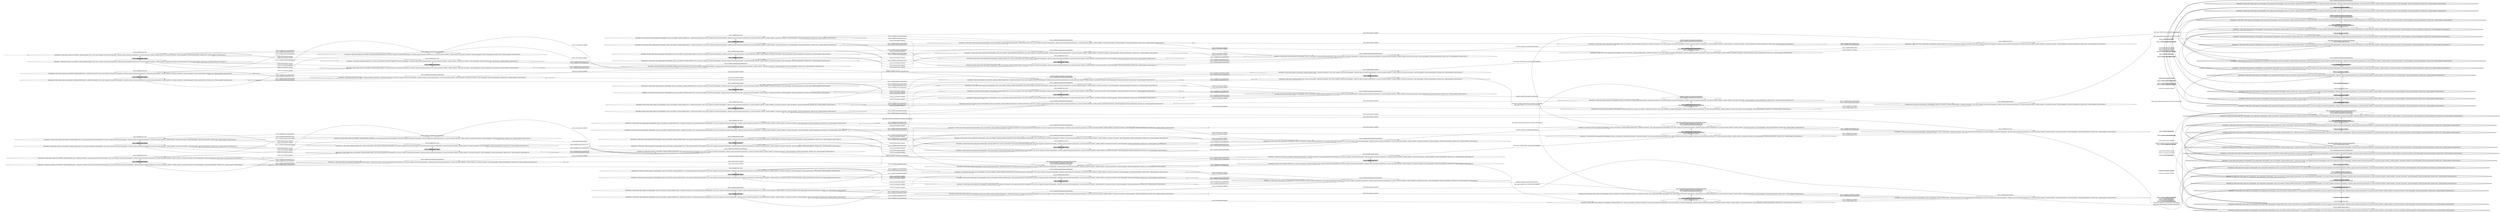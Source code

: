 digraph {
rankdir="LR"
s0[label="State(index=0, fluent atoms=[(power_avail satellite0), (pointing satellite0 star1)], static atoms=[(supports instrument0 thermograph0), (calibration_target instrument0 groundstation0), (on_board instrument0 satellite0), (satellite satellite0), (instrument instrument0), (mode thermograph0), (direction groundstation0), (direction star1), (direction planet2)], derived atoms=[])"]
s1[label="State(index=1, fluent atoms=[(pointing satellite0 star1), (power_on instrument0)], static atoms=[(supports instrument0 thermograph0), (calibration_target instrument0 groundstation0), (on_board instrument0 satellite0), (satellite satellite0), (instrument instrument0), (mode thermograph0), (direction groundstation0), (direction star1), (direction planet2)], derived atoms=[])"]
s2[label="State(index=2, fluent atoms=[(power_avail satellite0), (pointing satellite0 planet2)], static atoms=[(supports instrument0 thermograph0), (calibration_target instrument0 groundstation0), (on_board instrument0 satellite0), (satellite satellite0), (instrument instrument0), (mode thermograph0), (direction groundstation0), (direction star1), (direction planet2)], derived atoms=[])"]
s3[label="State(index=3, fluent atoms=[(power_avail satellite0), (pointing satellite0 groundstation0)], static atoms=[(supports instrument0 thermograph0), (calibration_target instrument0 groundstation0), (on_board instrument0 satellite0), (satellite satellite0), (instrument instrument0), (mode thermograph0), (direction groundstation0), (direction star1), (direction planet2)], derived atoms=[])"]
s4[label="State(index=4, fluent atoms=[(power_on instrument0), (pointing satellite0 groundstation0)], static atoms=[(supports instrument0 thermograph0), (calibration_target instrument0 groundstation0), (on_board instrument0 satellite0), (satellite satellite0), (instrument instrument0), (mode thermograph0), (direction groundstation0), (direction star1), (direction planet2)], derived atoms=[])"]
s5[label="State(index=5, fluent atoms=[(power_on instrument0), (pointing satellite0 planet2)], static atoms=[(supports instrument0 thermograph0), (calibration_target instrument0 groundstation0), (on_board instrument0 satellite0), (satellite satellite0), (instrument instrument0), (mode thermograph0), (direction groundstation0), (direction star1), (direction planet2)], derived atoms=[])"]
s6[label="State(index=6, fluent atoms=[(power_on instrument0), (pointing satellite0 groundstation0), (calibrated instrument0)], static atoms=[(supports instrument0 thermograph0), (calibration_target instrument0 groundstation0), (on_board instrument0 satellite0), (satellite satellite0), (instrument instrument0), (mode thermograph0), (direction groundstation0), (direction star1), (direction planet2)], derived atoms=[])"]
s7[label="State(index=7, fluent atoms=[(power_avail satellite0), (pointing satellite0 groundstation0), (calibrated instrument0)], static atoms=[(supports instrument0 thermograph0), (calibration_target instrument0 groundstation0), (on_board instrument0 satellite0), (satellite satellite0), (instrument instrument0), (mode thermograph0), (direction groundstation0), (direction star1), (direction planet2)], derived atoms=[])"]
s8[label="State(index=8, fluent atoms=[(pointing satellite0 star1), (power_on instrument0), (calibrated instrument0)], static atoms=[(supports instrument0 thermograph0), (calibration_target instrument0 groundstation0), (on_board instrument0 satellite0), (satellite satellite0), (instrument instrument0), (mode thermograph0), (direction groundstation0), (direction star1), (direction planet2)], derived atoms=[])"]
s9[label="State(index=9, fluent atoms=[(power_on instrument0), (pointing satellite0 planet2), (calibrated instrument0)], static atoms=[(supports instrument0 thermograph0), (calibration_target instrument0 groundstation0), (on_board instrument0 satellite0), (satellite satellite0), (instrument instrument0), (mode thermograph0), (direction groundstation0), (direction star1), (direction planet2)], derived atoms=[])"]
s10[label="State(index=10, fluent atoms=[(power_on instrument0), (pointing satellite0 groundstation0), (calibrated instrument0), (have_image groundstation0 thermograph0)], static atoms=[(supports instrument0 thermograph0), (calibration_target instrument0 groundstation0), (on_board instrument0 satellite0), (satellite satellite0), (instrument instrument0), (mode thermograph0), (direction groundstation0), (direction star1), (direction planet2)], derived atoms=[])"]
s11[label="State(index=11, fluent atoms=[(power_avail satellite0), (pointing satellite0 groundstation0), (calibrated instrument0), (have_image groundstation0 thermograph0)], static atoms=[(supports instrument0 thermograph0), (calibration_target instrument0 groundstation0), (on_board instrument0 satellite0), (satellite satellite0), (instrument instrument0), (mode thermograph0), (direction groundstation0), (direction star1), (direction planet2)], derived atoms=[])"]
s12[label="State(index=12, fluent atoms=[(pointing satellite0 star1), (power_on instrument0), (calibrated instrument0), (have_image groundstation0 thermograph0)], static atoms=[(supports instrument0 thermograph0), (calibration_target instrument0 groundstation0), (on_board instrument0 satellite0), (satellite satellite0), (instrument instrument0), (mode thermograph0), (direction groundstation0), (direction star1), (direction planet2)], derived atoms=[])"]
s13[label="State(index=13, fluent atoms=[(power_on instrument0), (pointing satellite0 planet2), (calibrated instrument0), (have_image groundstation0 thermograph0)], static atoms=[(supports instrument0 thermograph0), (calibration_target instrument0 groundstation0), (on_board instrument0 satellite0), (satellite satellite0), (instrument instrument0), (mode thermograph0), (direction groundstation0), (direction star1), (direction planet2)], derived atoms=[])"]
s14[label="State(index=14, fluent atoms=[(power_avail satellite0), (pointing satellite0 planet2), (calibrated instrument0), (have_image groundstation0 thermograph0)], static atoms=[(supports instrument0 thermograph0), (calibration_target instrument0 groundstation0), (on_board instrument0 satellite0), (satellite satellite0), (instrument instrument0), (mode thermograph0), (direction groundstation0), (direction star1), (direction planet2)], derived atoms=[])"]
s15[label="State(index=15, fluent atoms=[(have_image planet2 thermograph0), (power_on instrument0), (pointing satellite0 planet2), (calibrated instrument0), (have_image groundstation0 thermograph0)], static atoms=[(supports instrument0 thermograph0), (calibration_target instrument0 groundstation0), (on_board instrument0 satellite0), (satellite satellite0), (instrument instrument0), (mode thermograph0), (direction groundstation0), (direction star1), (direction planet2)], derived atoms=[])"]
s16[label="State(index=16, fluent atoms=[(have_image planet2 thermograph0), (power_avail satellite0), (pointing satellite0 planet2), (calibrated instrument0), (have_image groundstation0 thermograph0)], static atoms=[(supports instrument0 thermograph0), (calibration_target instrument0 groundstation0), (on_board instrument0 satellite0), (satellite satellite0), (instrument instrument0), (mode thermograph0), (direction groundstation0), (direction star1), (direction planet2)], derived atoms=[])"]
s17[label="State(index=17, fluent atoms=[(have_image planet2 thermograph0), (pointing satellite0 star1), (power_on instrument0), (calibrated instrument0), (have_image groundstation0 thermograph0)], static atoms=[(supports instrument0 thermograph0), (calibration_target instrument0 groundstation0), (on_board instrument0 satellite0), (satellite satellite0), (instrument instrument0), (mode thermograph0), (direction groundstation0), (direction star1), (direction planet2)], derived atoms=[])"]
s18[label="State(index=18, fluent atoms=[(have_image planet2 thermograph0), (power_on instrument0), (pointing satellite0 groundstation0), (calibrated instrument0), (have_image groundstation0 thermograph0)], static atoms=[(supports instrument0 thermograph0), (calibration_target instrument0 groundstation0), (on_board instrument0 satellite0), (satellite satellite0), (instrument instrument0), (mode thermograph0), (direction groundstation0), (direction star1), (direction planet2)], derived atoms=[])"]
s19[label="State(index=19, fluent atoms=[(have_image planet2 thermograph0), (power_avail satellite0), (pointing satellite0 groundstation0), (calibrated instrument0), (have_image groundstation0 thermograph0)], static atoms=[(supports instrument0 thermograph0), (calibration_target instrument0 groundstation0), (on_board instrument0 satellite0), (satellite satellite0), (instrument instrument0), (mode thermograph0), (direction groundstation0), (direction star1), (direction planet2)], derived atoms=[])"]
s20[label="State(index=20, fluent atoms=[(have_image planet2 thermograph0), (power_on instrument0), (pointing satellite0 groundstation0), (have_image groundstation0 thermograph0)], static atoms=[(supports instrument0 thermograph0), (calibration_target instrument0 groundstation0), (on_board instrument0 satellite0), (satellite satellite0), (instrument instrument0), (mode thermograph0), (direction groundstation0), (direction star1), (direction planet2)], derived atoms=[])"]
s21[label="State(index=21, fluent atoms=[(have_image planet2 thermograph0), (power_avail satellite0), (pointing satellite0 star1), (calibrated instrument0), (have_image groundstation0 thermograph0)], static atoms=[(supports instrument0 thermograph0), (calibration_target instrument0 groundstation0), (on_board instrument0 satellite0), (satellite satellite0), (instrument instrument0), (mode thermograph0), (direction groundstation0), (direction star1), (direction planet2)], derived atoms=[])"]
s22[label="State(index=22, fluent atoms=[(have_image planet2 thermograph0), (pointing satellite0 star1), (power_on instrument0), (have_image groundstation0 thermograph0)], static atoms=[(supports instrument0 thermograph0), (calibration_target instrument0 groundstation0), (on_board instrument0 satellite0), (satellite satellite0), (instrument instrument0), (mode thermograph0), (direction groundstation0), (direction star1), (direction planet2)], derived atoms=[])"]
s23[label="State(index=23, fluent atoms=[(have_image planet2 thermograph0), (power_avail satellite0), (pointing satellite0 star1), (have_image groundstation0 thermograph0)], static atoms=[(supports instrument0 thermograph0), (calibration_target instrument0 groundstation0), (on_board instrument0 satellite0), (satellite satellite0), (instrument instrument0), (mode thermograph0), (direction groundstation0), (direction star1), (direction planet2)], derived atoms=[])"]
s24[label="State(index=24, fluent atoms=[(have_image planet2 thermograph0), (power_on instrument0), (pointing satellite0 planet2), (have_image groundstation0 thermograph0)], static atoms=[(supports instrument0 thermograph0), (calibration_target instrument0 groundstation0), (on_board instrument0 satellite0), (satellite satellite0), (instrument instrument0), (mode thermograph0), (direction groundstation0), (direction star1), (direction planet2)], derived atoms=[])"]
s25[label="State(index=25, fluent atoms=[(have_image planet2 thermograph0), (power_avail satellite0), (pointing satellite0 planet2), (have_image groundstation0 thermograph0)], static atoms=[(supports instrument0 thermograph0), (calibration_target instrument0 groundstation0), (on_board instrument0 satellite0), (satellite satellite0), (instrument instrument0), (mode thermograph0), (direction groundstation0), (direction star1), (direction planet2)], derived atoms=[])"]
s26[label="State(index=26, fluent atoms=[(have_image planet2 thermograph0), (power_avail satellite0), (pointing satellite0 groundstation0), (have_image groundstation0 thermograph0)], static atoms=[(supports instrument0 thermograph0), (calibration_target instrument0 groundstation0), (on_board instrument0 satellite0), (satellite satellite0), (instrument instrument0), (mode thermograph0), (direction groundstation0), (direction star1), (direction planet2)], derived atoms=[])"]
s27[peripheries=2,label="State(index=27, fluent atoms=[(have_image star1 thermograph0), (have_image planet2 thermograph0), (pointing satellite0 star1), (power_on instrument0), (calibrated instrument0), (have_image groundstation0 thermograph0)], static atoms=[(supports instrument0 thermograph0), (calibration_target instrument0 groundstation0), (on_board instrument0 satellite0), (satellite satellite0), (instrument instrument0), (mode thermograph0), (direction groundstation0), (direction star1), (direction planet2)], derived atoms=[])"]
s28[peripheries=2,label="State(index=28, fluent atoms=[(have_image star1 thermograph0), (have_image planet2 thermograph0), (power_avail satellite0), (pointing satellite0 star1), (calibrated instrument0), (have_image groundstation0 thermograph0)], static atoms=[(supports instrument0 thermograph0), (calibration_target instrument0 groundstation0), (on_board instrument0 satellite0), (satellite satellite0), (instrument instrument0), (mode thermograph0), (direction groundstation0), (direction star1), (direction planet2)], derived atoms=[])"]
s29[peripheries=2,label="State(index=29, fluent atoms=[(have_image star1 thermograph0), (have_image planet2 thermograph0), (power_on instrument0), (pointing satellite0 planet2), (calibrated instrument0), (have_image groundstation0 thermograph0)], static atoms=[(supports instrument0 thermograph0), (calibration_target instrument0 groundstation0), (on_board instrument0 satellite0), (satellite satellite0), (instrument instrument0), (mode thermograph0), (direction groundstation0), (direction star1), (direction planet2)], derived atoms=[])"]
s30[peripheries=2,label="State(index=30, fluent atoms=[(have_image star1 thermograph0), (have_image planet2 thermograph0), (power_on instrument0), (pointing satellite0 groundstation0), (calibrated instrument0), (have_image groundstation0 thermograph0)], static atoms=[(supports instrument0 thermograph0), (calibration_target instrument0 groundstation0), (on_board instrument0 satellite0), (satellite satellite0), (instrument instrument0), (mode thermograph0), (direction groundstation0), (direction star1), (direction planet2)], derived atoms=[])"]
s31[peripheries=2,label="State(index=31, fluent atoms=[(have_image star1 thermograph0), (have_image planet2 thermograph0), (power_avail satellite0), (pointing satellite0 groundstation0), (calibrated instrument0), (have_image groundstation0 thermograph0)], static atoms=[(supports instrument0 thermograph0), (calibration_target instrument0 groundstation0), (on_board instrument0 satellite0), (satellite satellite0), (instrument instrument0), (mode thermograph0), (direction groundstation0), (direction star1), (direction planet2)], derived atoms=[])"]
s32[peripheries=2,label="State(index=32, fluent atoms=[(have_image star1 thermograph0), (have_image planet2 thermograph0), (power_on instrument0), (pointing satellite0 groundstation0), (have_image groundstation0 thermograph0)], static atoms=[(supports instrument0 thermograph0), (calibration_target instrument0 groundstation0), (on_board instrument0 satellite0), (satellite satellite0), (instrument instrument0), (mode thermograph0), (direction groundstation0), (direction star1), (direction planet2)], derived atoms=[])"]
s33[peripheries=2,label="State(index=33, fluent atoms=[(have_image star1 thermograph0), (have_image planet2 thermograph0), (power_avail satellite0), (pointing satellite0 planet2), (calibrated instrument0), (have_image groundstation0 thermograph0)], static atoms=[(supports instrument0 thermograph0), (calibration_target instrument0 groundstation0), (on_board instrument0 satellite0), (satellite satellite0), (instrument instrument0), (mode thermograph0), (direction groundstation0), (direction star1), (direction planet2)], derived atoms=[])"]
s34[peripheries=2,label="State(index=34, fluent atoms=[(have_image star1 thermograph0), (have_image planet2 thermograph0), (power_on instrument0), (pointing satellite0 planet2), (have_image groundstation0 thermograph0)], static atoms=[(supports instrument0 thermograph0), (calibration_target instrument0 groundstation0), (on_board instrument0 satellite0), (satellite satellite0), (instrument instrument0), (mode thermograph0), (direction groundstation0), (direction star1), (direction planet2)], derived atoms=[])"]
s35[peripheries=2,label="State(index=35, fluent atoms=[(have_image star1 thermograph0), (have_image planet2 thermograph0), (power_avail satellite0), (pointing satellite0 planet2), (have_image groundstation0 thermograph0)], static atoms=[(supports instrument0 thermograph0), (calibration_target instrument0 groundstation0), (on_board instrument0 satellite0), (satellite satellite0), (instrument instrument0), (mode thermograph0), (direction groundstation0), (direction star1), (direction planet2)], derived atoms=[])"]
s36[peripheries=2,label="State(index=36, fluent atoms=[(have_image star1 thermograph0), (have_image planet2 thermograph0), (pointing satellite0 star1), (power_on instrument0), (have_image groundstation0 thermograph0)], static atoms=[(supports instrument0 thermograph0), (calibration_target instrument0 groundstation0), (on_board instrument0 satellite0), (satellite satellite0), (instrument instrument0), (mode thermograph0), (direction groundstation0), (direction star1), (direction planet2)], derived atoms=[])"]
s37[peripheries=2,label="State(index=37, fluent atoms=[(have_image star1 thermograph0), (have_image planet2 thermograph0), (power_avail satellite0), (pointing satellite0 star1), (have_image groundstation0 thermograph0)], static atoms=[(supports instrument0 thermograph0), (calibration_target instrument0 groundstation0), (on_board instrument0 satellite0), (satellite satellite0), (instrument instrument0), (mode thermograph0), (direction groundstation0), (direction star1), (direction planet2)], derived atoms=[])"]
s38[peripheries=2,label="State(index=38, fluent atoms=[(have_image star1 thermograph0), (have_image planet2 thermograph0), (power_avail satellite0), (pointing satellite0 groundstation0), (have_image groundstation0 thermograph0)], static atoms=[(supports instrument0 thermograph0), (calibration_target instrument0 groundstation0), (on_board instrument0 satellite0), (satellite satellite0), (instrument instrument0), (mode thermograph0), (direction groundstation0), (direction star1), (direction planet2)], derived atoms=[])"]
s39[label="State(index=39, fluent atoms=[(power_on instrument0), (pointing satellite0 planet2), (have_image groundstation0 thermograph0)], static atoms=[(supports instrument0 thermograph0), (calibration_target instrument0 groundstation0), (on_board instrument0 satellite0), (satellite satellite0), (instrument instrument0), (mode thermograph0), (direction groundstation0), (direction star1), (direction planet2)], derived atoms=[])"]
s40[label="State(index=40, fluent atoms=[(power_avail satellite0), (pointing satellite0 star1), (calibrated instrument0), (have_image groundstation0 thermograph0)], static atoms=[(supports instrument0 thermograph0), (calibration_target instrument0 groundstation0), (on_board instrument0 satellite0), (satellite satellite0), (instrument instrument0), (mode thermograph0), (direction groundstation0), (direction star1), (direction planet2)], derived atoms=[])"]
s41[label="State(index=41, fluent atoms=[(pointing satellite0 star1), (power_on instrument0), (have_image groundstation0 thermograph0)], static atoms=[(supports instrument0 thermograph0), (calibration_target instrument0 groundstation0), (on_board instrument0 satellite0), (satellite satellite0), (instrument instrument0), (mode thermograph0), (direction groundstation0), (direction star1), (direction planet2)], derived atoms=[])"]
s42[label="State(index=42, fluent atoms=[(power_avail satellite0), (pointing satellite0 star1), (have_image groundstation0 thermograph0)], static atoms=[(supports instrument0 thermograph0), (calibration_target instrument0 groundstation0), (on_board instrument0 satellite0), (satellite satellite0), (instrument instrument0), (mode thermograph0), (direction groundstation0), (direction star1), (direction planet2)], derived atoms=[])"]
s43[label="State(index=43, fluent atoms=[(power_on instrument0), (pointing satellite0 groundstation0), (have_image groundstation0 thermograph0)], static atoms=[(supports instrument0 thermograph0), (calibration_target instrument0 groundstation0), (on_board instrument0 satellite0), (satellite satellite0), (instrument instrument0), (mode thermograph0), (direction groundstation0), (direction star1), (direction planet2)], derived atoms=[])"]
s44[label="State(index=44, fluent atoms=[(power_avail satellite0), (pointing satellite0 groundstation0), (have_image groundstation0 thermograph0)], static atoms=[(supports instrument0 thermograph0), (calibration_target instrument0 groundstation0), (on_board instrument0 satellite0), (satellite satellite0), (instrument instrument0), (mode thermograph0), (direction groundstation0), (direction star1), (direction planet2)], derived atoms=[])"]
s45[label="State(index=45, fluent atoms=[(power_avail satellite0), (pointing satellite0 planet2), (have_image groundstation0 thermograph0)], static atoms=[(supports instrument0 thermograph0), (calibration_target instrument0 groundstation0), (on_board instrument0 satellite0), (satellite satellite0), (instrument instrument0), (mode thermograph0), (direction groundstation0), (direction star1), (direction planet2)], derived atoms=[])"]
s46[label="State(index=46, fluent atoms=[(have_image star1 thermograph0), (pointing satellite0 star1), (power_on instrument0), (calibrated instrument0), (have_image groundstation0 thermograph0)], static atoms=[(supports instrument0 thermograph0), (calibration_target instrument0 groundstation0), (on_board instrument0 satellite0), (satellite satellite0), (instrument instrument0), (mode thermograph0), (direction groundstation0), (direction star1), (direction planet2)], derived atoms=[])"]
s47[label="State(index=47, fluent atoms=[(have_image star1 thermograph0), (power_avail satellite0), (pointing satellite0 star1), (calibrated instrument0), (have_image groundstation0 thermograph0)], static atoms=[(supports instrument0 thermograph0), (calibration_target instrument0 groundstation0), (on_board instrument0 satellite0), (satellite satellite0), (instrument instrument0), (mode thermograph0), (direction groundstation0), (direction star1), (direction planet2)], derived atoms=[])"]
s48[label="State(index=48, fluent atoms=[(have_image star1 thermograph0), (power_on instrument0), (pointing satellite0 planet2), (calibrated instrument0), (have_image groundstation0 thermograph0)], static atoms=[(supports instrument0 thermograph0), (calibration_target instrument0 groundstation0), (on_board instrument0 satellite0), (satellite satellite0), (instrument instrument0), (mode thermograph0), (direction groundstation0), (direction star1), (direction planet2)], derived atoms=[])"]
s49[label="State(index=49, fluent atoms=[(have_image star1 thermograph0), (power_on instrument0), (pointing satellite0 groundstation0), (calibrated instrument0), (have_image groundstation0 thermograph0)], static atoms=[(supports instrument0 thermograph0), (calibration_target instrument0 groundstation0), (on_board instrument0 satellite0), (satellite satellite0), (instrument instrument0), (mode thermograph0), (direction groundstation0), (direction star1), (direction planet2)], derived atoms=[])"]
s50[label="State(index=50, fluent atoms=[(have_image star1 thermograph0), (power_avail satellite0), (pointing satellite0 groundstation0), (calibrated instrument0), (have_image groundstation0 thermograph0)], static atoms=[(supports instrument0 thermograph0), (calibration_target instrument0 groundstation0), (on_board instrument0 satellite0), (satellite satellite0), (instrument instrument0), (mode thermograph0), (direction groundstation0), (direction star1), (direction planet2)], derived atoms=[])"]
s51[label="State(index=51, fluent atoms=[(have_image star1 thermograph0), (power_on instrument0), (pointing satellite0 groundstation0), (have_image groundstation0 thermograph0)], static atoms=[(supports instrument0 thermograph0), (calibration_target instrument0 groundstation0), (on_board instrument0 satellite0), (satellite satellite0), (instrument instrument0), (mode thermograph0), (direction groundstation0), (direction star1), (direction planet2)], derived atoms=[])"]
s52[label="State(index=52, fluent atoms=[(have_image star1 thermograph0), (power_avail satellite0), (pointing satellite0 planet2), (calibrated instrument0), (have_image groundstation0 thermograph0)], static atoms=[(supports instrument0 thermograph0), (calibration_target instrument0 groundstation0), (on_board instrument0 satellite0), (satellite satellite0), (instrument instrument0), (mode thermograph0), (direction groundstation0), (direction star1), (direction planet2)], derived atoms=[])"]
s53[label="State(index=53, fluent atoms=[(have_image star1 thermograph0), (power_on instrument0), (pointing satellite0 planet2), (have_image groundstation0 thermograph0)], static atoms=[(supports instrument0 thermograph0), (calibration_target instrument0 groundstation0), (on_board instrument0 satellite0), (satellite satellite0), (instrument instrument0), (mode thermograph0), (direction groundstation0), (direction star1), (direction planet2)], derived atoms=[])"]
s54[label="State(index=54, fluent atoms=[(have_image star1 thermograph0), (power_avail satellite0), (pointing satellite0 planet2), (have_image groundstation0 thermograph0)], static atoms=[(supports instrument0 thermograph0), (calibration_target instrument0 groundstation0), (on_board instrument0 satellite0), (satellite satellite0), (instrument instrument0), (mode thermograph0), (direction groundstation0), (direction star1), (direction planet2)], derived atoms=[])"]
s55[label="State(index=55, fluent atoms=[(have_image star1 thermograph0), (pointing satellite0 star1), (power_on instrument0), (have_image groundstation0 thermograph0)], static atoms=[(supports instrument0 thermograph0), (calibration_target instrument0 groundstation0), (on_board instrument0 satellite0), (satellite satellite0), (instrument instrument0), (mode thermograph0), (direction groundstation0), (direction star1), (direction planet2)], derived atoms=[])"]
s56[label="State(index=56, fluent atoms=[(have_image star1 thermograph0), (power_avail satellite0), (pointing satellite0 star1), (have_image groundstation0 thermograph0)], static atoms=[(supports instrument0 thermograph0), (calibration_target instrument0 groundstation0), (on_board instrument0 satellite0), (satellite satellite0), (instrument instrument0), (mode thermograph0), (direction groundstation0), (direction star1), (direction planet2)], derived atoms=[])"]
s57[label="State(index=57, fluent atoms=[(have_image star1 thermograph0), (power_avail satellite0), (pointing satellite0 groundstation0), (have_image groundstation0 thermograph0)], static atoms=[(supports instrument0 thermograph0), (calibration_target instrument0 groundstation0), (on_board instrument0 satellite0), (satellite satellite0), (instrument instrument0), (mode thermograph0), (direction groundstation0), (direction star1), (direction planet2)], derived atoms=[])"]
s58[label="State(index=58, fluent atoms=[(power_avail satellite0), (pointing satellite0 planet2), (calibrated instrument0)], static atoms=[(supports instrument0 thermograph0), (calibration_target instrument0 groundstation0), (on_board instrument0 satellite0), (satellite satellite0), (instrument instrument0), (mode thermograph0), (direction groundstation0), (direction star1), (direction planet2)], derived atoms=[])"]
s59[label="State(index=59, fluent atoms=[(have_image planet2 thermograph0), (power_on instrument0), (pointing satellite0 planet2), (calibrated instrument0)], static atoms=[(supports instrument0 thermograph0), (calibration_target instrument0 groundstation0), (on_board instrument0 satellite0), (satellite satellite0), (instrument instrument0), (mode thermograph0), (direction groundstation0), (direction star1), (direction planet2)], derived atoms=[])"]
s60[label="State(index=60, fluent atoms=[(have_image planet2 thermograph0), (power_avail satellite0), (pointing satellite0 planet2), (calibrated instrument0)], static atoms=[(supports instrument0 thermograph0), (calibration_target instrument0 groundstation0), (on_board instrument0 satellite0), (satellite satellite0), (instrument instrument0), (mode thermograph0), (direction groundstation0), (direction star1), (direction planet2)], derived atoms=[])"]
s61[label="State(index=61, fluent atoms=[(have_image planet2 thermograph0), (pointing satellite0 star1), (power_on instrument0), (calibrated instrument0)], static atoms=[(supports instrument0 thermograph0), (calibration_target instrument0 groundstation0), (on_board instrument0 satellite0), (satellite satellite0), (instrument instrument0), (mode thermograph0), (direction groundstation0), (direction star1), (direction planet2)], derived atoms=[])"]
s62[label="State(index=62, fluent atoms=[(have_image planet2 thermograph0), (power_on instrument0), (pointing satellite0 groundstation0), (calibrated instrument0)], static atoms=[(supports instrument0 thermograph0), (calibration_target instrument0 groundstation0), (on_board instrument0 satellite0), (satellite satellite0), (instrument instrument0), (mode thermograph0), (direction groundstation0), (direction star1), (direction planet2)], derived atoms=[])"]
s63[label="State(index=63, fluent atoms=[(have_image planet2 thermograph0), (power_avail satellite0), (pointing satellite0 groundstation0), (calibrated instrument0)], static atoms=[(supports instrument0 thermograph0), (calibration_target instrument0 groundstation0), (on_board instrument0 satellite0), (satellite satellite0), (instrument instrument0), (mode thermograph0), (direction groundstation0), (direction star1), (direction planet2)], derived atoms=[])"]
s64[label="State(index=64, fluent atoms=[(have_image planet2 thermograph0), (power_on instrument0), (pointing satellite0 groundstation0)], static atoms=[(supports instrument0 thermograph0), (calibration_target instrument0 groundstation0), (on_board instrument0 satellite0), (satellite satellite0), (instrument instrument0), (mode thermograph0), (direction groundstation0), (direction star1), (direction planet2)], derived atoms=[])"]
s65[label="State(index=65, fluent atoms=[(have_image planet2 thermograph0), (power_avail satellite0), (pointing satellite0 star1), (calibrated instrument0)], static atoms=[(supports instrument0 thermograph0), (calibration_target instrument0 groundstation0), (on_board instrument0 satellite0), (satellite satellite0), (instrument instrument0), (mode thermograph0), (direction groundstation0), (direction star1), (direction planet2)], derived atoms=[])"]
s66[label="State(index=66, fluent atoms=[(have_image planet2 thermograph0), (pointing satellite0 star1), (power_on instrument0)], static atoms=[(supports instrument0 thermograph0), (calibration_target instrument0 groundstation0), (on_board instrument0 satellite0), (satellite satellite0), (instrument instrument0), (mode thermograph0), (direction groundstation0), (direction star1), (direction planet2)], derived atoms=[])"]
s67[label="State(index=67, fluent atoms=[(have_image planet2 thermograph0), (power_avail satellite0), (pointing satellite0 star1)], static atoms=[(supports instrument0 thermograph0), (calibration_target instrument0 groundstation0), (on_board instrument0 satellite0), (satellite satellite0), (instrument instrument0), (mode thermograph0), (direction groundstation0), (direction star1), (direction planet2)], derived atoms=[])"]
s68[label="State(index=68, fluent atoms=[(have_image planet2 thermograph0), (power_on instrument0), (pointing satellite0 planet2)], static atoms=[(supports instrument0 thermograph0), (calibration_target instrument0 groundstation0), (on_board instrument0 satellite0), (satellite satellite0), (instrument instrument0), (mode thermograph0), (direction groundstation0), (direction star1), (direction planet2)], derived atoms=[])"]
s69[label="State(index=69, fluent atoms=[(have_image planet2 thermograph0), (power_avail satellite0), (pointing satellite0 planet2)], static atoms=[(supports instrument0 thermograph0), (calibration_target instrument0 groundstation0), (on_board instrument0 satellite0), (satellite satellite0), (instrument instrument0), (mode thermograph0), (direction groundstation0), (direction star1), (direction planet2)], derived atoms=[])"]
s70[label="State(index=70, fluent atoms=[(have_image planet2 thermograph0), (power_avail satellite0), (pointing satellite0 groundstation0)], static atoms=[(supports instrument0 thermograph0), (calibration_target instrument0 groundstation0), (on_board instrument0 satellite0), (satellite satellite0), (instrument instrument0), (mode thermograph0), (direction groundstation0), (direction star1), (direction planet2)], derived atoms=[])"]
s71[peripheries=2,label="State(index=71, fluent atoms=[(have_image star1 thermograph0), (have_image planet2 thermograph0), (pointing satellite0 star1), (power_on instrument0), (calibrated instrument0)], static atoms=[(supports instrument0 thermograph0), (calibration_target instrument0 groundstation0), (on_board instrument0 satellite0), (satellite satellite0), (instrument instrument0), (mode thermograph0), (direction groundstation0), (direction star1), (direction planet2)], derived atoms=[])"]
s72[peripheries=2,label="State(index=72, fluent atoms=[(have_image star1 thermograph0), (have_image planet2 thermograph0), (power_avail satellite0), (pointing satellite0 star1), (calibrated instrument0)], static atoms=[(supports instrument0 thermograph0), (calibration_target instrument0 groundstation0), (on_board instrument0 satellite0), (satellite satellite0), (instrument instrument0), (mode thermograph0), (direction groundstation0), (direction star1), (direction planet2)], derived atoms=[])"]
s73[peripheries=2,label="State(index=73, fluent atoms=[(have_image star1 thermograph0), (have_image planet2 thermograph0), (power_on instrument0), (pointing satellite0 planet2), (calibrated instrument0)], static atoms=[(supports instrument0 thermograph0), (calibration_target instrument0 groundstation0), (on_board instrument0 satellite0), (satellite satellite0), (instrument instrument0), (mode thermograph0), (direction groundstation0), (direction star1), (direction planet2)], derived atoms=[])"]
s74[peripheries=2,label="State(index=74, fluent atoms=[(have_image star1 thermograph0), (have_image planet2 thermograph0), (power_on instrument0), (pointing satellite0 groundstation0), (calibrated instrument0)], static atoms=[(supports instrument0 thermograph0), (calibration_target instrument0 groundstation0), (on_board instrument0 satellite0), (satellite satellite0), (instrument instrument0), (mode thermograph0), (direction groundstation0), (direction star1), (direction planet2)], derived atoms=[])"]
s75[peripheries=2,label="State(index=75, fluent atoms=[(have_image star1 thermograph0), (have_image planet2 thermograph0), (power_avail satellite0), (pointing satellite0 groundstation0), (calibrated instrument0)], static atoms=[(supports instrument0 thermograph0), (calibration_target instrument0 groundstation0), (on_board instrument0 satellite0), (satellite satellite0), (instrument instrument0), (mode thermograph0), (direction groundstation0), (direction star1), (direction planet2)], derived atoms=[])"]
s76[peripheries=2,label="State(index=76, fluent atoms=[(have_image star1 thermograph0), (have_image planet2 thermograph0), (power_on instrument0), (pointing satellite0 groundstation0)], static atoms=[(supports instrument0 thermograph0), (calibration_target instrument0 groundstation0), (on_board instrument0 satellite0), (satellite satellite0), (instrument instrument0), (mode thermograph0), (direction groundstation0), (direction star1), (direction planet2)], derived atoms=[])"]
s77[peripheries=2,label="State(index=77, fluent atoms=[(have_image star1 thermograph0), (have_image planet2 thermograph0), (power_avail satellite0), (pointing satellite0 planet2), (calibrated instrument0)], static atoms=[(supports instrument0 thermograph0), (calibration_target instrument0 groundstation0), (on_board instrument0 satellite0), (satellite satellite0), (instrument instrument0), (mode thermograph0), (direction groundstation0), (direction star1), (direction planet2)], derived atoms=[])"]
s78[peripheries=2,label="State(index=78, fluent atoms=[(have_image star1 thermograph0), (have_image planet2 thermograph0), (power_on instrument0), (pointing satellite0 planet2)], static atoms=[(supports instrument0 thermograph0), (calibration_target instrument0 groundstation0), (on_board instrument0 satellite0), (satellite satellite0), (instrument instrument0), (mode thermograph0), (direction groundstation0), (direction star1), (direction planet2)], derived atoms=[])"]
s79[peripheries=2,label="State(index=79, fluent atoms=[(have_image star1 thermograph0), (have_image planet2 thermograph0), (power_avail satellite0), (pointing satellite0 planet2)], static atoms=[(supports instrument0 thermograph0), (calibration_target instrument0 groundstation0), (on_board instrument0 satellite0), (satellite satellite0), (instrument instrument0), (mode thermograph0), (direction groundstation0), (direction star1), (direction planet2)], derived atoms=[])"]
s80[peripheries=2,label="State(index=80, fluent atoms=[(have_image star1 thermograph0), (have_image planet2 thermograph0), (pointing satellite0 star1), (power_on instrument0)], static atoms=[(supports instrument0 thermograph0), (calibration_target instrument0 groundstation0), (on_board instrument0 satellite0), (satellite satellite0), (instrument instrument0), (mode thermograph0), (direction groundstation0), (direction star1), (direction planet2)], derived atoms=[])"]
s81[peripheries=2,label="State(index=81, fluent atoms=[(have_image star1 thermograph0), (have_image planet2 thermograph0), (power_avail satellite0), (pointing satellite0 star1)], static atoms=[(supports instrument0 thermograph0), (calibration_target instrument0 groundstation0), (on_board instrument0 satellite0), (satellite satellite0), (instrument instrument0), (mode thermograph0), (direction groundstation0), (direction star1), (direction planet2)], derived atoms=[])"]
s82[peripheries=2,label="State(index=82, fluent atoms=[(have_image star1 thermograph0), (have_image planet2 thermograph0), (power_avail satellite0), (pointing satellite0 groundstation0)], static atoms=[(supports instrument0 thermograph0), (calibration_target instrument0 groundstation0), (on_board instrument0 satellite0), (satellite satellite0), (instrument instrument0), (mode thermograph0), (direction groundstation0), (direction star1), (direction planet2)], derived atoms=[])"]
s83[label="State(index=83, fluent atoms=[(power_avail satellite0), (pointing satellite0 star1), (calibrated instrument0)], static atoms=[(supports instrument0 thermograph0), (calibration_target instrument0 groundstation0), (on_board instrument0 satellite0), (satellite satellite0), (instrument instrument0), (mode thermograph0), (direction groundstation0), (direction star1), (direction planet2)], derived atoms=[])"]
s84[label="State(index=84, fluent atoms=[(have_image star1 thermograph0), (pointing satellite0 star1), (power_on instrument0), (calibrated instrument0)], static atoms=[(supports instrument0 thermograph0), (calibration_target instrument0 groundstation0), (on_board instrument0 satellite0), (satellite satellite0), (instrument instrument0), (mode thermograph0), (direction groundstation0), (direction star1), (direction planet2)], derived atoms=[])"]
s85[label="State(index=85, fluent atoms=[(have_image star1 thermograph0), (power_avail satellite0), (pointing satellite0 star1), (calibrated instrument0)], static atoms=[(supports instrument0 thermograph0), (calibration_target instrument0 groundstation0), (on_board instrument0 satellite0), (satellite satellite0), (instrument instrument0), (mode thermograph0), (direction groundstation0), (direction star1), (direction planet2)], derived atoms=[])"]
s86[label="State(index=86, fluent atoms=[(have_image star1 thermograph0), (power_on instrument0), (pointing satellite0 planet2), (calibrated instrument0)], static atoms=[(supports instrument0 thermograph0), (calibration_target instrument0 groundstation0), (on_board instrument0 satellite0), (satellite satellite0), (instrument instrument0), (mode thermograph0), (direction groundstation0), (direction star1), (direction planet2)], derived atoms=[])"]
s87[label="State(index=87, fluent atoms=[(have_image star1 thermograph0), (power_on instrument0), (pointing satellite0 groundstation0), (calibrated instrument0)], static atoms=[(supports instrument0 thermograph0), (calibration_target instrument0 groundstation0), (on_board instrument0 satellite0), (satellite satellite0), (instrument instrument0), (mode thermograph0), (direction groundstation0), (direction star1), (direction planet2)], derived atoms=[])"]
s88[label="State(index=88, fluent atoms=[(have_image star1 thermograph0), (power_avail satellite0), (pointing satellite0 groundstation0), (calibrated instrument0)], static atoms=[(supports instrument0 thermograph0), (calibration_target instrument0 groundstation0), (on_board instrument0 satellite0), (satellite satellite0), (instrument instrument0), (mode thermograph0), (direction groundstation0), (direction star1), (direction planet2)], derived atoms=[])"]
s89[label="State(index=89, fluent atoms=[(have_image star1 thermograph0), (power_on instrument0), (pointing satellite0 groundstation0)], static atoms=[(supports instrument0 thermograph0), (calibration_target instrument0 groundstation0), (on_board instrument0 satellite0), (satellite satellite0), (instrument instrument0), (mode thermograph0), (direction groundstation0), (direction star1), (direction planet2)], derived atoms=[])"]
s90[label="State(index=90, fluent atoms=[(have_image star1 thermograph0), (power_avail satellite0), (pointing satellite0 planet2), (calibrated instrument0)], static atoms=[(supports instrument0 thermograph0), (calibration_target instrument0 groundstation0), (on_board instrument0 satellite0), (satellite satellite0), (instrument instrument0), (mode thermograph0), (direction groundstation0), (direction star1), (direction planet2)], derived atoms=[])"]
s91[label="State(index=91, fluent atoms=[(have_image star1 thermograph0), (power_on instrument0), (pointing satellite0 planet2)], static atoms=[(supports instrument0 thermograph0), (calibration_target instrument0 groundstation0), (on_board instrument0 satellite0), (satellite satellite0), (instrument instrument0), (mode thermograph0), (direction groundstation0), (direction star1), (direction planet2)], derived atoms=[])"]
s92[label="State(index=92, fluent atoms=[(have_image star1 thermograph0), (power_avail satellite0), (pointing satellite0 planet2)], static atoms=[(supports instrument0 thermograph0), (calibration_target instrument0 groundstation0), (on_board instrument0 satellite0), (satellite satellite0), (instrument instrument0), (mode thermograph0), (direction groundstation0), (direction star1), (direction planet2)], derived atoms=[])"]
s93[label="State(index=93, fluent atoms=[(have_image star1 thermograph0), (pointing satellite0 star1), (power_on instrument0)], static atoms=[(supports instrument0 thermograph0), (calibration_target instrument0 groundstation0), (on_board instrument0 satellite0), (satellite satellite0), (instrument instrument0), (mode thermograph0), (direction groundstation0), (direction star1), (direction planet2)], derived atoms=[])"]
s94[label="State(index=94, fluent atoms=[(have_image star1 thermograph0), (power_avail satellite0), (pointing satellite0 star1)], static atoms=[(supports instrument0 thermograph0), (calibration_target instrument0 groundstation0), (on_board instrument0 satellite0), (satellite satellite0), (instrument instrument0), (mode thermograph0), (direction groundstation0), (direction star1), (direction planet2)], derived atoms=[])"]
s95[label="State(index=95, fluent atoms=[(have_image star1 thermograph0), (power_avail satellite0), (pointing satellite0 groundstation0)], static atoms=[(supports instrument0 thermograph0), (calibration_target instrument0 groundstation0), (on_board instrument0 satellite0), (satellite satellite0), (instrument instrument0), (mode thermograph0), (direction groundstation0), (direction star1), (direction planet2)], derived atoms=[])"]
Dangling [ label = "", style = invis ]
{ rank = same; Dangling }
Dangling -> s0
{ rank = same; s0,s2,s14,s40,s42,s45,s58,s83}
{ rank = same; s1,s3,s5,s7,s11,s39,s41,s44}
{ rank = same; s4,s16,s21,s23,s25,s43,s47,s52,s54,s56,s60,s65,s67,s69,s85,s90,s92,s94}
{ rank = same; s6,s10,s19,s22,s24,s26,s50,s53,s55,s57,s63,s66,s68,s70,s88,s91,s93,s95}
{ rank = same; s8,s9,s12,s13,s20,s51,s64,s89}
{ rank = same; s15,s18,s46,s49,s59,s62,s84,s87}
{ rank = same; s17,s48,s61,s86}
{ rank = same; s27,s28,s29,s30,s31,s32,s33,s34,s35,s36,s37,s38,s71,s72,s73,s74,s75,s76,s77,s78,s79,s80,s81,s82}
s0->s1 [label="(switch_on instrument0 satellite0)"]
s0->s0 [label="(turn_to satellite0 star1 star1)"]
s0->s2 [label="(turn_to satellite0 planet2 star1)"]
s0->s3 [label="(turn_to satellite0 groundstation0 star1)"]
s3->s4 [label="(switch_on instrument0 satellite0)"]
s3->s0 [label="(turn_to satellite0 star1 groundstation0)"]
s3->s2 [label="(turn_to satellite0 planet2 groundstation0)"]
s3->s3 [label="(turn_to satellite0 groundstation0 groundstation0)"]
s4->s3 [label="(switch_off instrument0 satellite0)"]
s4->s1 [label="(turn_to satellite0 star1 groundstation0)"]
s4->s5 [label="(turn_to satellite0 planet2 groundstation0)"]
s4->s4 [label="(turn_to satellite0 groundstation0 groundstation0)"]
s4->s6 [label="(calibrate satellite0 instrument0 groundstation0)"]
s6->s7 [label="(switch_off instrument0 satellite0)"]
s6->s8 [label="(turn_to satellite0 star1 groundstation0)"]
s6->s9 [label="(turn_to satellite0 planet2 groundstation0)"]
s6->s6 [label="(turn_to satellite0 groundstation0 groundstation0)"]
s6->s6 [label="(calibrate satellite0 instrument0 groundstation0)"]
s6->s10 [label="(take_image satellite0 groundstation0 instrument0 thermograph0)"]
s10->s11 [label="(switch_off instrument0 satellite0)"]
s10->s12 [label="(turn_to satellite0 star1 groundstation0)"]
s10->s13 [label="(turn_to satellite0 planet2 groundstation0)"]
s10->s10 [label="(turn_to satellite0 groundstation0 groundstation0)"]
s10->s10 [label="(calibrate satellite0 instrument0 groundstation0)"]
s10->s10 [label="(take_image satellite0 groundstation0 instrument0 thermograph0)"]
s13->s14 [label="(switch_off instrument0 satellite0)"]
s13->s12 [label="(turn_to satellite0 star1 planet2)"]
s13->s13 [label="(turn_to satellite0 planet2 planet2)"]
s13->s10 [label="(turn_to satellite0 groundstation0 planet2)"]
s13->s15 [label="(take_image satellite0 planet2 instrument0 thermograph0)"]
s15->s16 [label="(switch_off instrument0 satellite0)"]
s15->s17 [label="(turn_to satellite0 star1 planet2)"]
s15->s15 [label="(turn_to satellite0 planet2 planet2)"]
s15->s18 [label="(turn_to satellite0 groundstation0 planet2)"]
s15->s15 [label="(take_image satellite0 planet2 instrument0 thermograph0)"]
s18->s19 [label="(switch_off instrument0 satellite0)"]
s18->s17 [label="(turn_to satellite0 star1 groundstation0)"]
s18->s15 [label="(turn_to satellite0 planet2 groundstation0)"]
s18->s18 [label="(turn_to satellite0 groundstation0 groundstation0)"]
s18->s18 [label="(calibrate satellite0 instrument0 groundstation0)"]
s18->s18 [label="(take_image satellite0 groundstation0 instrument0 thermograph0)"]
s19->s20 [label="(switch_on instrument0 satellite0)"]
s19->s21 [label="(turn_to satellite0 star1 groundstation0)"]
s19->s16 [label="(turn_to satellite0 planet2 groundstation0)"]
s19->s19 [label="(turn_to satellite0 groundstation0 groundstation0)"]
s21->s22 [label="(switch_on instrument0 satellite0)"]
s21->s21 [label="(turn_to satellite0 star1 star1)"]
s21->s16 [label="(turn_to satellite0 planet2 star1)"]
s21->s19 [label="(turn_to satellite0 groundstation0 star1)"]
s22->s23 [label="(switch_off instrument0 satellite0)"]
s22->s22 [label="(turn_to satellite0 star1 star1)"]
s22->s24 [label="(turn_to satellite0 planet2 star1)"]
s22->s20 [label="(turn_to satellite0 groundstation0 star1)"]
s24->s25 [label="(switch_off instrument0 satellite0)"]
s24->s22 [label="(turn_to satellite0 star1 planet2)"]
s24->s24 [label="(turn_to satellite0 planet2 planet2)"]
s24->s20 [label="(turn_to satellite0 groundstation0 planet2)"]
s25->s24 [label="(switch_on instrument0 satellite0)"]
s25->s23 [label="(turn_to satellite0 star1 planet2)"]
s25->s25 [label="(turn_to satellite0 planet2 planet2)"]
s25->s26 [label="(turn_to satellite0 groundstation0 planet2)"]
s26->s20 [label="(switch_on instrument0 satellite0)"]
s26->s23 [label="(turn_to satellite0 star1 groundstation0)"]
s26->s25 [label="(turn_to satellite0 planet2 groundstation0)"]
s26->s26 [label="(turn_to satellite0 groundstation0 groundstation0)"]
s23->s22 [label="(switch_on instrument0 satellite0)"]
s23->s23 [label="(turn_to satellite0 star1 star1)"]
s23->s25 [label="(turn_to satellite0 planet2 star1)"]
s23->s26 [label="(turn_to satellite0 groundstation0 star1)"]
s20->s26 [label="(switch_off instrument0 satellite0)"]
s20->s22 [label="(turn_to satellite0 star1 groundstation0)"]
s20->s24 [label="(turn_to satellite0 planet2 groundstation0)"]
s20->s20 [label="(turn_to satellite0 groundstation0 groundstation0)"]
s20->s18 [label="(calibrate satellite0 instrument0 groundstation0)"]
s17->s21 [label="(switch_off instrument0 satellite0)"]
s17->s17 [label="(turn_to satellite0 star1 star1)"]
s17->s15 [label="(turn_to satellite0 planet2 star1)"]
s17->s18 [label="(turn_to satellite0 groundstation0 star1)"]
s17->s27 [label="(take_image satellite0 star1 instrument0 thermograph0)"]
s27->s28 [label="(switch_off instrument0 satellite0)"]
s27->s27 [label="(turn_to satellite0 star1 star1)"]
s27->s29 [label="(turn_to satellite0 planet2 star1)"]
s27->s30 [label="(turn_to satellite0 groundstation0 star1)"]
s27->s27 [label="(take_image satellite0 star1 instrument0 thermograph0)"]
s30->s31 [label="(switch_off instrument0 satellite0)"]
s30->s27 [label="(turn_to satellite0 star1 groundstation0)"]
s30->s29 [label="(turn_to satellite0 planet2 groundstation0)"]
s30->s30 [label="(turn_to satellite0 groundstation0 groundstation0)"]
s30->s30 [label="(calibrate satellite0 instrument0 groundstation0)"]
s30->s30 [label="(take_image satellite0 groundstation0 instrument0 thermograph0)"]
s31->s32 [label="(switch_on instrument0 satellite0)"]
s31->s28 [label="(turn_to satellite0 star1 groundstation0)"]
s31->s33 [label="(turn_to satellite0 planet2 groundstation0)"]
s31->s31 [label="(turn_to satellite0 groundstation0 groundstation0)"]
s33->s34 [label="(switch_on instrument0 satellite0)"]
s33->s28 [label="(turn_to satellite0 star1 planet2)"]
s33->s33 [label="(turn_to satellite0 planet2 planet2)"]
s33->s31 [label="(turn_to satellite0 groundstation0 planet2)"]
s34->s35 [label="(switch_off instrument0 satellite0)"]
s34->s36 [label="(turn_to satellite0 star1 planet2)"]
s34->s34 [label="(turn_to satellite0 planet2 planet2)"]
s34->s32 [label="(turn_to satellite0 groundstation0 planet2)"]
s36->s37 [label="(switch_off instrument0 satellite0)"]
s36->s36 [label="(turn_to satellite0 star1 star1)"]
s36->s34 [label="(turn_to satellite0 planet2 star1)"]
s36->s32 [label="(turn_to satellite0 groundstation0 star1)"]
s37->s36 [label="(switch_on instrument0 satellite0)"]
s37->s37 [label="(turn_to satellite0 star1 star1)"]
s37->s35 [label="(turn_to satellite0 planet2 star1)"]
s37->s38 [label="(turn_to satellite0 groundstation0 star1)"]
s38->s32 [label="(switch_on instrument0 satellite0)"]
s38->s37 [label="(turn_to satellite0 star1 groundstation0)"]
s38->s35 [label="(turn_to satellite0 planet2 groundstation0)"]
s38->s38 [label="(turn_to satellite0 groundstation0 groundstation0)"]
s35->s34 [label="(switch_on instrument0 satellite0)"]
s35->s37 [label="(turn_to satellite0 star1 planet2)"]
s35->s35 [label="(turn_to satellite0 planet2 planet2)"]
s35->s38 [label="(turn_to satellite0 groundstation0 planet2)"]
s32->s38 [label="(switch_off instrument0 satellite0)"]
s32->s36 [label="(turn_to satellite0 star1 groundstation0)"]
s32->s34 [label="(turn_to satellite0 planet2 groundstation0)"]
s32->s32 [label="(turn_to satellite0 groundstation0 groundstation0)"]
s32->s30 [label="(calibrate satellite0 instrument0 groundstation0)"]
s29->s33 [label="(switch_off instrument0 satellite0)"]
s29->s27 [label="(turn_to satellite0 star1 planet2)"]
s29->s29 [label="(turn_to satellite0 planet2 planet2)"]
s29->s30 [label="(turn_to satellite0 groundstation0 planet2)"]
s29->s29 [label="(take_image satellite0 planet2 instrument0 thermograph0)"]
s28->s36 [label="(switch_on instrument0 satellite0)"]
s28->s28 [label="(turn_to satellite0 star1 star1)"]
s28->s33 [label="(turn_to satellite0 planet2 star1)"]
s28->s31 [label="(turn_to satellite0 groundstation0 star1)"]
s16->s24 [label="(switch_on instrument0 satellite0)"]
s16->s21 [label="(turn_to satellite0 star1 planet2)"]
s16->s16 [label="(turn_to satellite0 planet2 planet2)"]
s16->s19 [label="(turn_to satellite0 groundstation0 planet2)"]
s14->s39 [label="(switch_on instrument0 satellite0)"]
s14->s40 [label="(turn_to satellite0 star1 planet2)"]
s14->s14 [label="(turn_to satellite0 planet2 planet2)"]
s14->s11 [label="(turn_to satellite0 groundstation0 planet2)"]
s40->s41 [label="(switch_on instrument0 satellite0)"]
s40->s40 [label="(turn_to satellite0 star1 star1)"]
s40->s14 [label="(turn_to satellite0 planet2 star1)"]
s40->s11 [label="(turn_to satellite0 groundstation0 star1)"]
s41->s42 [label="(switch_off instrument0 satellite0)"]
s41->s41 [label="(turn_to satellite0 star1 star1)"]
s41->s39 [label="(turn_to satellite0 planet2 star1)"]
s41->s43 [label="(turn_to satellite0 groundstation0 star1)"]
s43->s44 [label="(switch_off instrument0 satellite0)"]
s43->s41 [label="(turn_to satellite0 star1 groundstation0)"]
s43->s39 [label="(turn_to satellite0 planet2 groundstation0)"]
s43->s43 [label="(turn_to satellite0 groundstation0 groundstation0)"]
s43->s10 [label="(calibrate satellite0 instrument0 groundstation0)"]
s44->s43 [label="(switch_on instrument0 satellite0)"]
s44->s42 [label="(turn_to satellite0 star1 groundstation0)"]
s44->s45 [label="(turn_to satellite0 planet2 groundstation0)"]
s44->s44 [label="(turn_to satellite0 groundstation0 groundstation0)"]
s45->s39 [label="(switch_on instrument0 satellite0)"]
s45->s42 [label="(turn_to satellite0 star1 planet2)"]
s45->s45 [label="(turn_to satellite0 planet2 planet2)"]
s45->s44 [label="(turn_to satellite0 groundstation0 planet2)"]
s42->s41 [label="(switch_on instrument0 satellite0)"]
s42->s42 [label="(turn_to satellite0 star1 star1)"]
s42->s45 [label="(turn_to satellite0 planet2 star1)"]
s42->s44 [label="(turn_to satellite0 groundstation0 star1)"]
s39->s45 [label="(switch_off instrument0 satellite0)"]
s39->s41 [label="(turn_to satellite0 star1 planet2)"]
s39->s39 [label="(turn_to satellite0 planet2 planet2)"]
s39->s43 [label="(turn_to satellite0 groundstation0 planet2)"]
s12->s40 [label="(switch_off instrument0 satellite0)"]
s12->s12 [label="(turn_to satellite0 star1 star1)"]
s12->s13 [label="(turn_to satellite0 planet2 star1)"]
s12->s10 [label="(turn_to satellite0 groundstation0 star1)"]
s12->s46 [label="(take_image satellite0 star1 instrument0 thermograph0)"]
s46->s47 [label="(switch_off instrument0 satellite0)"]
s46->s46 [label="(turn_to satellite0 star1 star1)"]
s46->s48 [label="(turn_to satellite0 planet2 star1)"]
s46->s49 [label="(turn_to satellite0 groundstation0 star1)"]
s46->s46 [label="(take_image satellite0 star1 instrument0 thermograph0)"]
s49->s50 [label="(switch_off instrument0 satellite0)"]
s49->s46 [label="(turn_to satellite0 star1 groundstation0)"]
s49->s48 [label="(turn_to satellite0 planet2 groundstation0)"]
s49->s49 [label="(turn_to satellite0 groundstation0 groundstation0)"]
s49->s49 [label="(calibrate satellite0 instrument0 groundstation0)"]
s49->s49 [label="(take_image satellite0 groundstation0 instrument0 thermograph0)"]
s50->s51 [label="(switch_on instrument0 satellite0)"]
s50->s47 [label="(turn_to satellite0 star1 groundstation0)"]
s50->s52 [label="(turn_to satellite0 planet2 groundstation0)"]
s50->s50 [label="(turn_to satellite0 groundstation0 groundstation0)"]
s52->s53 [label="(switch_on instrument0 satellite0)"]
s52->s47 [label="(turn_to satellite0 star1 planet2)"]
s52->s52 [label="(turn_to satellite0 planet2 planet2)"]
s52->s50 [label="(turn_to satellite0 groundstation0 planet2)"]
s53->s54 [label="(switch_off instrument0 satellite0)"]
s53->s55 [label="(turn_to satellite0 star1 planet2)"]
s53->s53 [label="(turn_to satellite0 planet2 planet2)"]
s53->s51 [label="(turn_to satellite0 groundstation0 planet2)"]
s55->s56 [label="(switch_off instrument0 satellite0)"]
s55->s55 [label="(turn_to satellite0 star1 star1)"]
s55->s53 [label="(turn_to satellite0 planet2 star1)"]
s55->s51 [label="(turn_to satellite0 groundstation0 star1)"]
s56->s55 [label="(switch_on instrument0 satellite0)"]
s56->s56 [label="(turn_to satellite0 star1 star1)"]
s56->s54 [label="(turn_to satellite0 planet2 star1)"]
s56->s57 [label="(turn_to satellite0 groundstation0 star1)"]
s57->s51 [label="(switch_on instrument0 satellite0)"]
s57->s56 [label="(turn_to satellite0 star1 groundstation0)"]
s57->s54 [label="(turn_to satellite0 planet2 groundstation0)"]
s57->s57 [label="(turn_to satellite0 groundstation0 groundstation0)"]
s54->s53 [label="(switch_on instrument0 satellite0)"]
s54->s56 [label="(turn_to satellite0 star1 planet2)"]
s54->s54 [label="(turn_to satellite0 planet2 planet2)"]
s54->s57 [label="(turn_to satellite0 groundstation0 planet2)"]
s51->s57 [label="(switch_off instrument0 satellite0)"]
s51->s55 [label="(turn_to satellite0 star1 groundstation0)"]
s51->s53 [label="(turn_to satellite0 planet2 groundstation0)"]
s51->s51 [label="(turn_to satellite0 groundstation0 groundstation0)"]
s51->s49 [label="(calibrate satellite0 instrument0 groundstation0)"]
s48->s52 [label="(switch_off instrument0 satellite0)"]
s48->s46 [label="(turn_to satellite0 star1 planet2)"]
s48->s48 [label="(turn_to satellite0 planet2 planet2)"]
s48->s49 [label="(turn_to satellite0 groundstation0 planet2)"]
s48->s29 [label="(take_image satellite0 planet2 instrument0 thermograph0)"]
s47->s55 [label="(switch_on instrument0 satellite0)"]
s47->s47 [label="(turn_to satellite0 star1 star1)"]
s47->s52 [label="(turn_to satellite0 planet2 star1)"]
s47->s50 [label="(turn_to satellite0 groundstation0 star1)"]
s11->s43 [label="(switch_on instrument0 satellite0)"]
s11->s40 [label="(turn_to satellite0 star1 groundstation0)"]
s11->s14 [label="(turn_to satellite0 planet2 groundstation0)"]
s11->s11 [label="(turn_to satellite0 groundstation0 groundstation0)"]
s9->s58 [label="(switch_off instrument0 satellite0)"]
s9->s8 [label="(turn_to satellite0 star1 planet2)"]
s9->s9 [label="(turn_to satellite0 planet2 planet2)"]
s9->s6 [label="(turn_to satellite0 groundstation0 planet2)"]
s9->s59 [label="(take_image satellite0 planet2 instrument0 thermograph0)"]
s59->s60 [label="(switch_off instrument0 satellite0)"]
s59->s61 [label="(turn_to satellite0 star1 planet2)"]
s59->s59 [label="(turn_to satellite0 planet2 planet2)"]
s59->s62 [label="(turn_to satellite0 groundstation0 planet2)"]
s59->s59 [label="(take_image satellite0 planet2 instrument0 thermograph0)"]
s62->s63 [label="(switch_off instrument0 satellite0)"]
s62->s61 [label="(turn_to satellite0 star1 groundstation0)"]
s62->s59 [label="(turn_to satellite0 planet2 groundstation0)"]
s62->s62 [label="(turn_to satellite0 groundstation0 groundstation0)"]
s62->s62 [label="(calibrate satellite0 instrument0 groundstation0)"]
s62->s18 [label="(take_image satellite0 groundstation0 instrument0 thermograph0)"]
s63->s64 [label="(switch_on instrument0 satellite0)"]
s63->s65 [label="(turn_to satellite0 star1 groundstation0)"]
s63->s60 [label="(turn_to satellite0 planet2 groundstation0)"]
s63->s63 [label="(turn_to satellite0 groundstation0 groundstation0)"]
s65->s66 [label="(switch_on instrument0 satellite0)"]
s65->s65 [label="(turn_to satellite0 star1 star1)"]
s65->s60 [label="(turn_to satellite0 planet2 star1)"]
s65->s63 [label="(turn_to satellite0 groundstation0 star1)"]
s66->s67 [label="(switch_off instrument0 satellite0)"]
s66->s66 [label="(turn_to satellite0 star1 star1)"]
s66->s68 [label="(turn_to satellite0 planet2 star1)"]
s66->s64 [label="(turn_to satellite0 groundstation0 star1)"]
s68->s69 [label="(switch_off instrument0 satellite0)"]
s68->s66 [label="(turn_to satellite0 star1 planet2)"]
s68->s68 [label="(turn_to satellite0 planet2 planet2)"]
s68->s64 [label="(turn_to satellite0 groundstation0 planet2)"]
s69->s68 [label="(switch_on instrument0 satellite0)"]
s69->s67 [label="(turn_to satellite0 star1 planet2)"]
s69->s69 [label="(turn_to satellite0 planet2 planet2)"]
s69->s70 [label="(turn_to satellite0 groundstation0 planet2)"]
s70->s64 [label="(switch_on instrument0 satellite0)"]
s70->s67 [label="(turn_to satellite0 star1 groundstation0)"]
s70->s69 [label="(turn_to satellite0 planet2 groundstation0)"]
s70->s70 [label="(turn_to satellite0 groundstation0 groundstation0)"]
s67->s66 [label="(switch_on instrument0 satellite0)"]
s67->s67 [label="(turn_to satellite0 star1 star1)"]
s67->s69 [label="(turn_to satellite0 planet2 star1)"]
s67->s70 [label="(turn_to satellite0 groundstation0 star1)"]
s64->s70 [label="(switch_off instrument0 satellite0)"]
s64->s66 [label="(turn_to satellite0 star1 groundstation0)"]
s64->s68 [label="(turn_to satellite0 planet2 groundstation0)"]
s64->s64 [label="(turn_to satellite0 groundstation0 groundstation0)"]
s64->s62 [label="(calibrate satellite0 instrument0 groundstation0)"]
s61->s65 [label="(switch_off instrument0 satellite0)"]
s61->s61 [label="(turn_to satellite0 star1 star1)"]
s61->s59 [label="(turn_to satellite0 planet2 star1)"]
s61->s62 [label="(turn_to satellite0 groundstation0 star1)"]
s61->s71 [label="(take_image satellite0 star1 instrument0 thermograph0)"]
s71->s72 [label="(switch_off instrument0 satellite0)"]
s71->s71 [label="(turn_to satellite0 star1 star1)"]
s71->s73 [label="(turn_to satellite0 planet2 star1)"]
s71->s74 [label="(turn_to satellite0 groundstation0 star1)"]
s71->s71 [label="(take_image satellite0 star1 instrument0 thermograph0)"]
s74->s75 [label="(switch_off instrument0 satellite0)"]
s74->s71 [label="(turn_to satellite0 star1 groundstation0)"]
s74->s73 [label="(turn_to satellite0 planet2 groundstation0)"]
s74->s74 [label="(turn_to satellite0 groundstation0 groundstation0)"]
s74->s74 [label="(calibrate satellite0 instrument0 groundstation0)"]
s74->s30 [label="(take_image satellite0 groundstation0 instrument0 thermograph0)"]
s75->s76 [label="(switch_on instrument0 satellite0)"]
s75->s72 [label="(turn_to satellite0 star1 groundstation0)"]
s75->s77 [label="(turn_to satellite0 planet2 groundstation0)"]
s75->s75 [label="(turn_to satellite0 groundstation0 groundstation0)"]
s77->s78 [label="(switch_on instrument0 satellite0)"]
s77->s72 [label="(turn_to satellite0 star1 planet2)"]
s77->s77 [label="(turn_to satellite0 planet2 planet2)"]
s77->s75 [label="(turn_to satellite0 groundstation0 planet2)"]
s78->s79 [label="(switch_off instrument0 satellite0)"]
s78->s80 [label="(turn_to satellite0 star1 planet2)"]
s78->s78 [label="(turn_to satellite0 planet2 planet2)"]
s78->s76 [label="(turn_to satellite0 groundstation0 planet2)"]
s80->s81 [label="(switch_off instrument0 satellite0)"]
s80->s80 [label="(turn_to satellite0 star1 star1)"]
s80->s78 [label="(turn_to satellite0 planet2 star1)"]
s80->s76 [label="(turn_to satellite0 groundstation0 star1)"]
s81->s80 [label="(switch_on instrument0 satellite0)"]
s81->s81 [label="(turn_to satellite0 star1 star1)"]
s81->s79 [label="(turn_to satellite0 planet2 star1)"]
s81->s82 [label="(turn_to satellite0 groundstation0 star1)"]
s82->s76 [label="(switch_on instrument0 satellite0)"]
s82->s81 [label="(turn_to satellite0 star1 groundstation0)"]
s82->s79 [label="(turn_to satellite0 planet2 groundstation0)"]
s82->s82 [label="(turn_to satellite0 groundstation0 groundstation0)"]
s79->s78 [label="(switch_on instrument0 satellite0)"]
s79->s81 [label="(turn_to satellite0 star1 planet2)"]
s79->s79 [label="(turn_to satellite0 planet2 planet2)"]
s79->s82 [label="(turn_to satellite0 groundstation0 planet2)"]
s76->s82 [label="(switch_off instrument0 satellite0)"]
s76->s80 [label="(turn_to satellite0 star1 groundstation0)"]
s76->s78 [label="(turn_to satellite0 planet2 groundstation0)"]
s76->s76 [label="(turn_to satellite0 groundstation0 groundstation0)"]
s76->s74 [label="(calibrate satellite0 instrument0 groundstation0)"]
s73->s77 [label="(switch_off instrument0 satellite0)"]
s73->s71 [label="(turn_to satellite0 star1 planet2)"]
s73->s73 [label="(turn_to satellite0 planet2 planet2)"]
s73->s74 [label="(turn_to satellite0 groundstation0 planet2)"]
s73->s73 [label="(take_image satellite0 planet2 instrument0 thermograph0)"]
s72->s80 [label="(switch_on instrument0 satellite0)"]
s72->s72 [label="(turn_to satellite0 star1 star1)"]
s72->s77 [label="(turn_to satellite0 planet2 star1)"]
s72->s75 [label="(turn_to satellite0 groundstation0 star1)"]
s60->s68 [label="(switch_on instrument0 satellite0)"]
s60->s65 [label="(turn_to satellite0 star1 planet2)"]
s60->s60 [label="(turn_to satellite0 planet2 planet2)"]
s60->s63 [label="(turn_to satellite0 groundstation0 planet2)"]
s58->s5 [label="(switch_on instrument0 satellite0)"]
s58->s83 [label="(turn_to satellite0 star1 planet2)"]
s58->s58 [label="(turn_to satellite0 planet2 planet2)"]
s58->s7 [label="(turn_to satellite0 groundstation0 planet2)"]
s83->s1 [label="(switch_on instrument0 satellite0)"]
s83->s83 [label="(turn_to satellite0 star1 star1)"]
s83->s58 [label="(turn_to satellite0 planet2 star1)"]
s83->s7 [label="(turn_to satellite0 groundstation0 star1)"]
s8->s83 [label="(switch_off instrument0 satellite0)"]
s8->s8 [label="(turn_to satellite0 star1 star1)"]
s8->s9 [label="(turn_to satellite0 planet2 star1)"]
s8->s6 [label="(turn_to satellite0 groundstation0 star1)"]
s8->s84 [label="(take_image satellite0 star1 instrument0 thermograph0)"]
s84->s85 [label="(switch_off instrument0 satellite0)"]
s84->s84 [label="(turn_to satellite0 star1 star1)"]
s84->s86 [label="(turn_to satellite0 planet2 star1)"]
s84->s87 [label="(turn_to satellite0 groundstation0 star1)"]
s84->s84 [label="(take_image satellite0 star1 instrument0 thermograph0)"]
s87->s88 [label="(switch_off instrument0 satellite0)"]
s87->s84 [label="(turn_to satellite0 star1 groundstation0)"]
s87->s86 [label="(turn_to satellite0 planet2 groundstation0)"]
s87->s87 [label="(turn_to satellite0 groundstation0 groundstation0)"]
s87->s87 [label="(calibrate satellite0 instrument0 groundstation0)"]
s87->s49 [label="(take_image satellite0 groundstation0 instrument0 thermograph0)"]
s88->s89 [label="(switch_on instrument0 satellite0)"]
s88->s85 [label="(turn_to satellite0 star1 groundstation0)"]
s88->s90 [label="(turn_to satellite0 planet2 groundstation0)"]
s88->s88 [label="(turn_to satellite0 groundstation0 groundstation0)"]
s90->s91 [label="(switch_on instrument0 satellite0)"]
s90->s85 [label="(turn_to satellite0 star1 planet2)"]
s90->s90 [label="(turn_to satellite0 planet2 planet2)"]
s90->s88 [label="(turn_to satellite0 groundstation0 planet2)"]
s91->s92 [label="(switch_off instrument0 satellite0)"]
s91->s93 [label="(turn_to satellite0 star1 planet2)"]
s91->s91 [label="(turn_to satellite0 planet2 planet2)"]
s91->s89 [label="(turn_to satellite0 groundstation0 planet2)"]
s93->s94 [label="(switch_off instrument0 satellite0)"]
s93->s93 [label="(turn_to satellite0 star1 star1)"]
s93->s91 [label="(turn_to satellite0 planet2 star1)"]
s93->s89 [label="(turn_to satellite0 groundstation0 star1)"]
s94->s93 [label="(switch_on instrument0 satellite0)"]
s94->s94 [label="(turn_to satellite0 star1 star1)"]
s94->s92 [label="(turn_to satellite0 planet2 star1)"]
s94->s95 [label="(turn_to satellite0 groundstation0 star1)"]
s95->s89 [label="(switch_on instrument0 satellite0)"]
s95->s94 [label="(turn_to satellite0 star1 groundstation0)"]
s95->s92 [label="(turn_to satellite0 planet2 groundstation0)"]
s95->s95 [label="(turn_to satellite0 groundstation0 groundstation0)"]
s92->s91 [label="(switch_on instrument0 satellite0)"]
s92->s94 [label="(turn_to satellite0 star1 planet2)"]
s92->s92 [label="(turn_to satellite0 planet2 planet2)"]
s92->s95 [label="(turn_to satellite0 groundstation0 planet2)"]
s89->s95 [label="(switch_off instrument0 satellite0)"]
s89->s93 [label="(turn_to satellite0 star1 groundstation0)"]
s89->s91 [label="(turn_to satellite0 planet2 groundstation0)"]
s89->s89 [label="(turn_to satellite0 groundstation0 groundstation0)"]
s89->s87 [label="(calibrate satellite0 instrument0 groundstation0)"]
s86->s90 [label="(switch_off instrument0 satellite0)"]
s86->s84 [label="(turn_to satellite0 star1 planet2)"]
s86->s86 [label="(turn_to satellite0 planet2 planet2)"]
s86->s87 [label="(turn_to satellite0 groundstation0 planet2)"]
s86->s73 [label="(take_image satellite0 planet2 instrument0 thermograph0)"]
s85->s93 [label="(switch_on instrument0 satellite0)"]
s85->s85 [label="(turn_to satellite0 star1 star1)"]
s85->s90 [label="(turn_to satellite0 planet2 star1)"]
s85->s88 [label="(turn_to satellite0 groundstation0 star1)"]
s7->s4 [label="(switch_on instrument0 satellite0)"]
s7->s83 [label="(turn_to satellite0 star1 groundstation0)"]
s7->s58 [label="(turn_to satellite0 planet2 groundstation0)"]
s7->s7 [label="(turn_to satellite0 groundstation0 groundstation0)"]
s5->s2 [label="(switch_off instrument0 satellite0)"]
s5->s1 [label="(turn_to satellite0 star1 planet2)"]
s5->s5 [label="(turn_to satellite0 planet2 planet2)"]
s5->s4 [label="(turn_to satellite0 groundstation0 planet2)"]
s2->s5 [label="(switch_on instrument0 satellite0)"]
s2->s0 [label="(turn_to satellite0 star1 planet2)"]
s2->s2 [label="(turn_to satellite0 planet2 planet2)"]
s2->s3 [label="(turn_to satellite0 groundstation0 planet2)"]
s1->s0 [label="(switch_off instrument0 satellite0)"]
s1->s1 [label="(turn_to satellite0 star1 star1)"]
s1->s5 [label="(turn_to satellite0 planet2 star1)"]
s1->s4 [label="(turn_to satellite0 groundstation0 star1)"]
}
